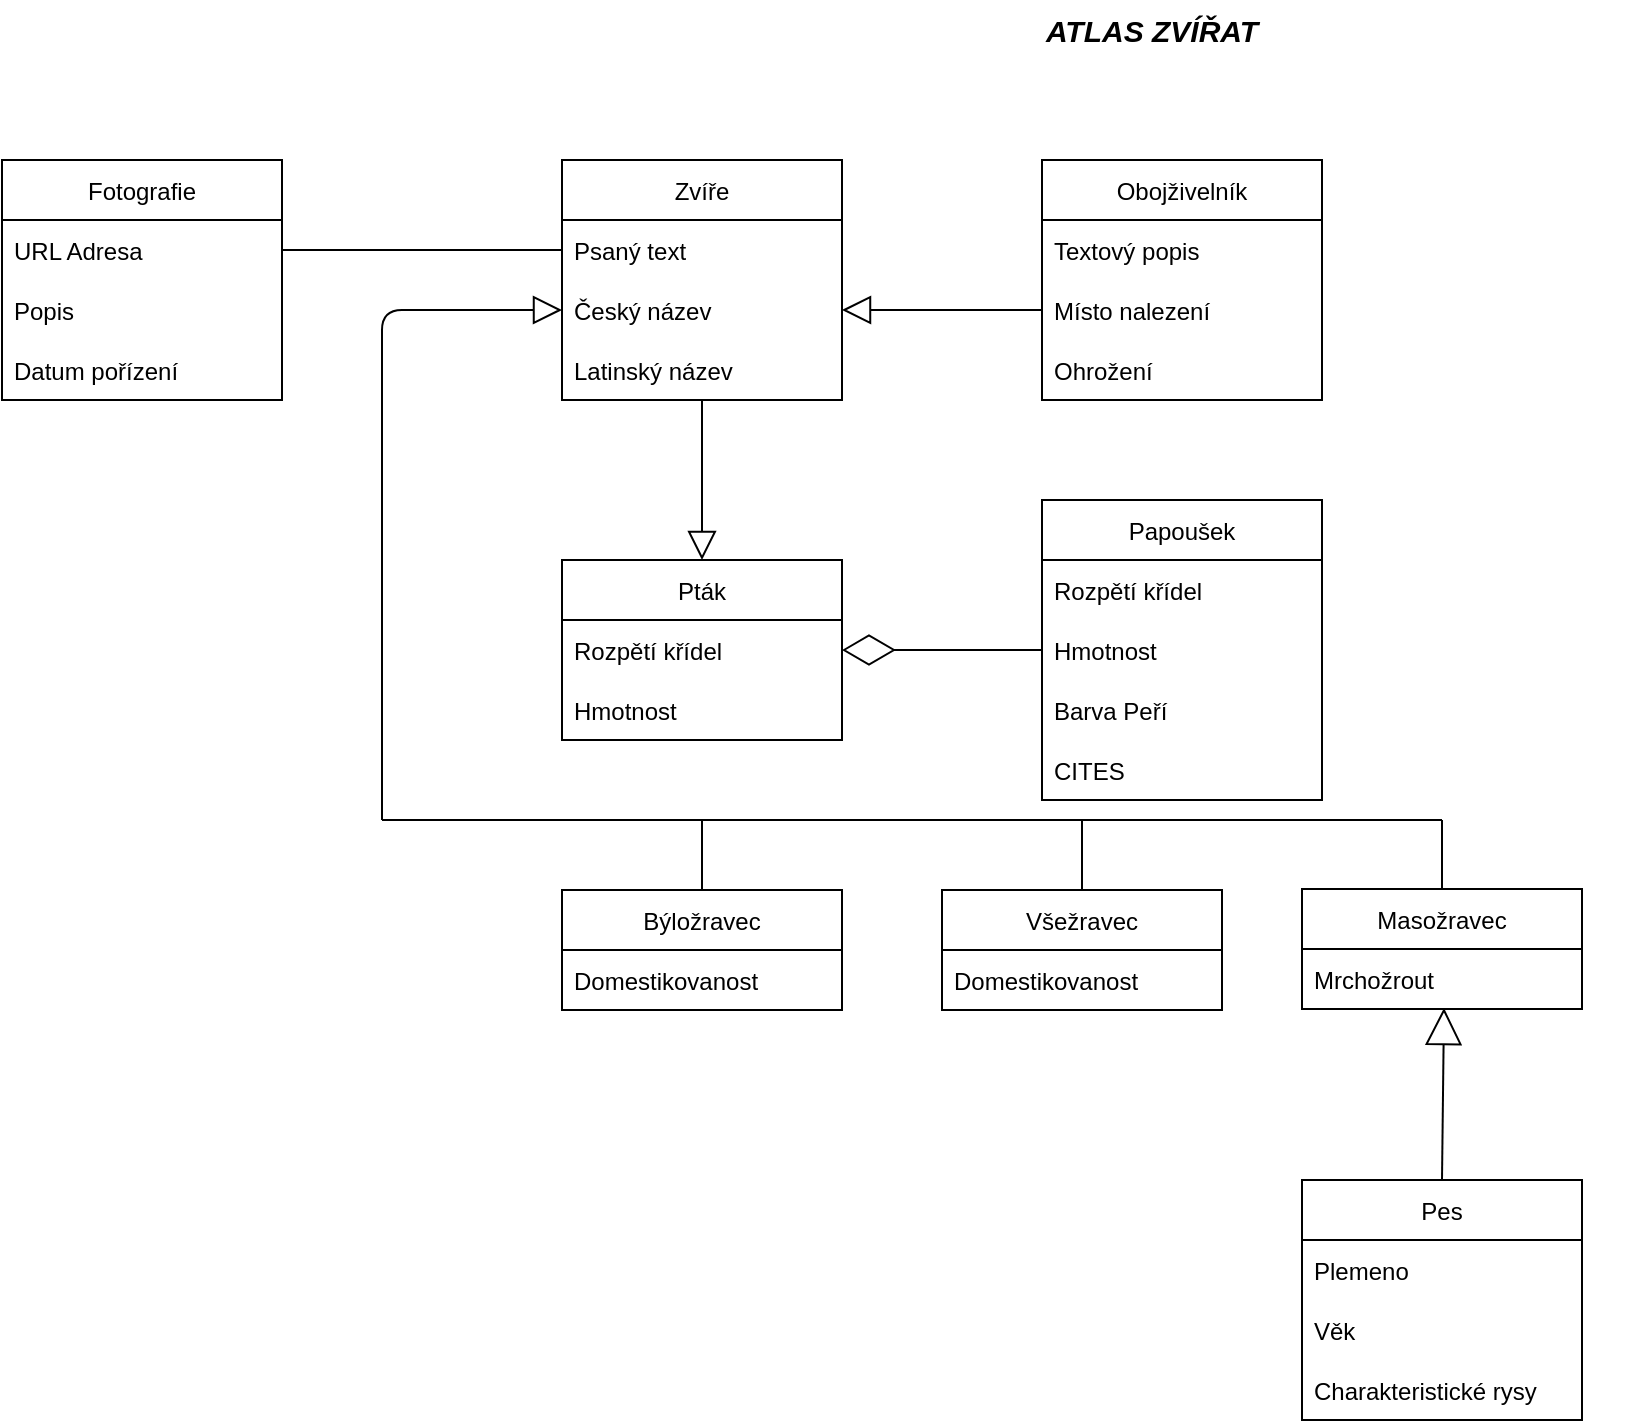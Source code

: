 <mxfile version="15.3.1" type="github">
  <diagram id="HJMOlZmdlxeWAevK4PzE" name="Page-1">
    <mxGraphModel dx="2249" dy="794" grid="1" gridSize="10" guides="1" tooltips="1" connect="1" arrows="1" fold="1" page="1" pageScale="1" pageWidth="827" pageHeight="1169" math="0" shadow="0">
      <root>
        <mxCell id="0" />
        <mxCell id="1" parent="0" />
        <mxCell id="wbX5SHEEy-9TVL1tZ-w7-1" value="Fotografie" style="swimlane;fontStyle=0;childLayout=stackLayout;horizontal=1;startSize=30;horizontalStack=0;resizeParent=1;resizeParentMax=0;resizeLast=0;collapsible=1;marginBottom=0;" vertex="1" parent="1">
          <mxGeometry x="-150" y="100" width="140" height="120" as="geometry" />
        </mxCell>
        <mxCell id="wbX5SHEEy-9TVL1tZ-w7-2" value="URL Adresa" style="text;strokeColor=none;fillColor=none;align=left;verticalAlign=middle;spacingLeft=4;spacingRight=4;overflow=hidden;points=[[0,0.5],[1,0.5]];portConstraint=eastwest;rotatable=0;" vertex="1" parent="wbX5SHEEy-9TVL1tZ-w7-1">
          <mxGeometry y="30" width="140" height="30" as="geometry" />
        </mxCell>
        <mxCell id="wbX5SHEEy-9TVL1tZ-w7-3" value="Popis" style="text;strokeColor=none;fillColor=none;align=left;verticalAlign=middle;spacingLeft=4;spacingRight=4;overflow=hidden;points=[[0,0.5],[1,0.5]];portConstraint=eastwest;rotatable=0;" vertex="1" parent="wbX5SHEEy-9TVL1tZ-w7-1">
          <mxGeometry y="60" width="140" height="30" as="geometry" />
        </mxCell>
        <mxCell id="wbX5SHEEy-9TVL1tZ-w7-4" value="Datum pořízení" style="text;strokeColor=none;fillColor=none;align=left;verticalAlign=middle;spacingLeft=4;spacingRight=4;overflow=hidden;points=[[0,0.5],[1,0.5]];portConstraint=eastwest;rotatable=0;" vertex="1" parent="wbX5SHEEy-9TVL1tZ-w7-1">
          <mxGeometry y="90" width="140" height="30" as="geometry" />
        </mxCell>
        <mxCell id="wbX5SHEEy-9TVL1tZ-w7-5" value="Obojživelník" style="swimlane;fontStyle=0;childLayout=stackLayout;horizontal=1;startSize=30;horizontalStack=0;resizeParent=1;resizeParentMax=0;resizeLast=0;collapsible=1;marginBottom=0;" vertex="1" parent="1">
          <mxGeometry x="370" y="100" width="140" height="120" as="geometry" />
        </mxCell>
        <mxCell id="wbX5SHEEy-9TVL1tZ-w7-6" value="Textový popis" style="text;strokeColor=none;fillColor=none;align=left;verticalAlign=middle;spacingLeft=4;spacingRight=4;overflow=hidden;points=[[0,0.5],[1,0.5]];portConstraint=eastwest;rotatable=0;" vertex="1" parent="wbX5SHEEy-9TVL1tZ-w7-5">
          <mxGeometry y="30" width="140" height="30" as="geometry" />
        </mxCell>
        <mxCell id="wbX5SHEEy-9TVL1tZ-w7-7" value="Místo nalezení" style="text;strokeColor=none;fillColor=none;align=left;verticalAlign=middle;spacingLeft=4;spacingRight=4;overflow=hidden;points=[[0,0.5],[1,0.5]];portConstraint=eastwest;rotatable=0;" vertex="1" parent="wbX5SHEEy-9TVL1tZ-w7-5">
          <mxGeometry y="60" width="140" height="30" as="geometry" />
        </mxCell>
        <mxCell id="wbX5SHEEy-9TVL1tZ-w7-8" value="Ohrožení" style="text;strokeColor=none;fillColor=none;align=left;verticalAlign=middle;spacingLeft=4;spacingRight=4;overflow=hidden;points=[[0,0.5],[1,0.5]];portConstraint=eastwest;rotatable=0;" vertex="1" parent="wbX5SHEEy-9TVL1tZ-w7-5">
          <mxGeometry y="90" width="140" height="30" as="geometry" />
        </mxCell>
        <mxCell id="wbX5SHEEy-9TVL1tZ-w7-9" value="Pták" style="swimlane;fontStyle=0;childLayout=stackLayout;horizontal=1;startSize=30;horizontalStack=0;resizeParent=1;resizeParentMax=0;resizeLast=0;collapsible=1;marginBottom=0;" vertex="1" parent="1">
          <mxGeometry x="130" y="300" width="140" height="90" as="geometry" />
        </mxCell>
        <mxCell id="wbX5SHEEy-9TVL1tZ-w7-10" value="Rozpětí křídel" style="text;strokeColor=none;fillColor=none;align=left;verticalAlign=middle;spacingLeft=4;spacingRight=4;overflow=hidden;points=[[0,0.5],[1,0.5]];portConstraint=eastwest;rotatable=0;" vertex="1" parent="wbX5SHEEy-9TVL1tZ-w7-9">
          <mxGeometry y="30" width="140" height="30" as="geometry" />
        </mxCell>
        <mxCell id="wbX5SHEEy-9TVL1tZ-w7-11" value="Hmotnost" style="text;strokeColor=none;fillColor=none;align=left;verticalAlign=middle;spacingLeft=4;spacingRight=4;overflow=hidden;points=[[0,0.5],[1,0.5]];portConstraint=eastwest;rotatable=0;" vertex="1" parent="wbX5SHEEy-9TVL1tZ-w7-9">
          <mxGeometry y="60" width="140" height="30" as="geometry" />
        </mxCell>
        <mxCell id="wbX5SHEEy-9TVL1tZ-w7-12" value="Papoušek" style="swimlane;fontStyle=0;childLayout=stackLayout;horizontal=1;startSize=30;horizontalStack=0;resizeParent=1;resizeParentMax=0;resizeLast=0;collapsible=1;marginBottom=0;" vertex="1" parent="1">
          <mxGeometry x="370" y="270" width="140" height="150" as="geometry" />
        </mxCell>
        <mxCell id="wbX5SHEEy-9TVL1tZ-w7-13" value="Rozpětí křídel" style="text;strokeColor=none;fillColor=none;align=left;verticalAlign=middle;spacingLeft=4;spacingRight=4;overflow=hidden;points=[[0,0.5],[1,0.5]];portConstraint=eastwest;rotatable=0;" vertex="1" parent="wbX5SHEEy-9TVL1tZ-w7-12">
          <mxGeometry y="30" width="140" height="30" as="geometry" />
        </mxCell>
        <mxCell id="wbX5SHEEy-9TVL1tZ-w7-14" value="Hmotnost" style="text;strokeColor=none;fillColor=none;align=left;verticalAlign=middle;spacingLeft=4;spacingRight=4;overflow=hidden;points=[[0,0.5],[1,0.5]];portConstraint=eastwest;rotatable=0;" vertex="1" parent="wbX5SHEEy-9TVL1tZ-w7-12">
          <mxGeometry y="60" width="140" height="30" as="geometry" />
        </mxCell>
        <mxCell id="wbX5SHEEy-9TVL1tZ-w7-15" value="Barva Peří" style="text;strokeColor=none;fillColor=none;align=left;verticalAlign=middle;spacingLeft=4;spacingRight=4;overflow=hidden;points=[[0,0.5],[1,0.5]];portConstraint=eastwest;rotatable=0;" vertex="1" parent="wbX5SHEEy-9TVL1tZ-w7-12">
          <mxGeometry y="90" width="140" height="30" as="geometry" />
        </mxCell>
        <mxCell id="wbX5SHEEy-9TVL1tZ-w7-16" value="CITES" style="text;strokeColor=none;fillColor=none;align=left;verticalAlign=middle;spacingLeft=4;spacingRight=4;overflow=hidden;points=[[0,0.5],[1,0.5]];portConstraint=eastwest;rotatable=0;" vertex="1" parent="wbX5SHEEy-9TVL1tZ-w7-12">
          <mxGeometry y="120" width="140" height="30" as="geometry" />
        </mxCell>
        <mxCell id="wbX5SHEEy-9TVL1tZ-w7-17" value="Býložravec" style="swimlane;fontStyle=0;childLayout=stackLayout;horizontal=1;startSize=30;horizontalStack=0;resizeParent=1;resizeParentMax=0;resizeLast=0;collapsible=1;marginBottom=0;" vertex="1" parent="1">
          <mxGeometry x="130" y="465" width="140" height="60" as="geometry" />
        </mxCell>
        <mxCell id="wbX5SHEEy-9TVL1tZ-w7-18" value="Domestikovanost" style="text;strokeColor=none;fillColor=none;align=left;verticalAlign=middle;spacingLeft=4;spacingRight=4;overflow=hidden;points=[[0,0.5],[1,0.5]];portConstraint=eastwest;rotatable=0;" vertex="1" parent="wbX5SHEEy-9TVL1tZ-w7-17">
          <mxGeometry y="30" width="140" height="30" as="geometry" />
        </mxCell>
        <mxCell id="wbX5SHEEy-9TVL1tZ-w7-19" value="Masožravec" style="swimlane;fontStyle=0;childLayout=stackLayout;horizontal=1;startSize=30;horizontalStack=0;resizeParent=1;resizeParentMax=0;resizeLast=0;collapsible=1;marginBottom=0;" vertex="1" parent="1">
          <mxGeometry x="500" y="464.5" width="140" height="60" as="geometry" />
        </mxCell>
        <mxCell id="wbX5SHEEy-9TVL1tZ-w7-20" value="Mrchožrout" style="text;strokeColor=none;fillColor=none;align=left;verticalAlign=middle;spacingLeft=4;spacingRight=4;overflow=hidden;points=[[0,0.5],[1,0.5]];portConstraint=eastwest;rotatable=0;" vertex="1" parent="wbX5SHEEy-9TVL1tZ-w7-19">
          <mxGeometry y="30" width="140" height="30" as="geometry" />
        </mxCell>
        <mxCell id="wbX5SHEEy-9TVL1tZ-w7-21" value="Pes" style="swimlane;fontStyle=0;childLayout=stackLayout;horizontal=1;startSize=30;horizontalStack=0;resizeParent=1;resizeParentMax=0;resizeLast=0;collapsible=1;marginBottom=0;" vertex="1" parent="1">
          <mxGeometry x="500" y="610" width="140" height="120" as="geometry" />
        </mxCell>
        <mxCell id="wbX5SHEEy-9TVL1tZ-w7-22" value="Plemeno" style="text;strokeColor=none;fillColor=none;align=left;verticalAlign=middle;spacingLeft=4;spacingRight=4;overflow=hidden;points=[[0,0.5],[1,0.5]];portConstraint=eastwest;rotatable=0;" vertex="1" parent="wbX5SHEEy-9TVL1tZ-w7-21">
          <mxGeometry y="30" width="140" height="30" as="geometry" />
        </mxCell>
        <mxCell id="wbX5SHEEy-9TVL1tZ-w7-23" value="Věk" style="text;strokeColor=none;fillColor=none;align=left;verticalAlign=middle;spacingLeft=4;spacingRight=4;overflow=hidden;points=[[0,0.5],[1,0.5]];portConstraint=eastwest;rotatable=0;" vertex="1" parent="wbX5SHEEy-9TVL1tZ-w7-21">
          <mxGeometry y="60" width="140" height="30" as="geometry" />
        </mxCell>
        <mxCell id="wbX5SHEEy-9TVL1tZ-w7-24" value="Charakteristické rysy" style="text;strokeColor=none;fillColor=none;align=left;verticalAlign=middle;spacingLeft=4;spacingRight=4;overflow=hidden;points=[[0,0.5],[1,0.5]];portConstraint=eastwest;rotatable=0;" vertex="1" parent="wbX5SHEEy-9TVL1tZ-w7-21">
          <mxGeometry y="90" width="140" height="30" as="geometry" />
        </mxCell>
        <mxCell id="wbX5SHEEy-9TVL1tZ-w7-25" value="Všežravec" style="swimlane;fontStyle=0;childLayout=stackLayout;horizontal=1;startSize=30;horizontalStack=0;resizeParent=1;resizeParentMax=0;resizeLast=0;collapsible=1;marginBottom=0;" vertex="1" parent="1">
          <mxGeometry x="320" y="465" width="140" height="60" as="geometry" />
        </mxCell>
        <mxCell id="wbX5SHEEy-9TVL1tZ-w7-26" value="Domestikovanost" style="text;strokeColor=none;fillColor=none;align=left;verticalAlign=middle;spacingLeft=4;spacingRight=4;overflow=hidden;points=[[0,0.5],[1,0.5]];portConstraint=eastwest;rotatable=0;" vertex="1" parent="wbX5SHEEy-9TVL1tZ-w7-25">
          <mxGeometry y="30" width="140" height="30" as="geometry" />
        </mxCell>
        <mxCell id="wbX5SHEEy-9TVL1tZ-w7-27" value="&lt;b&gt;&lt;i&gt;&lt;font style=&quot;font-size: 15px&quot;&gt;ATLAS ZVÍŘAT&lt;/font&gt;&lt;/i&gt;&lt;/b&gt;" style="text;html=1;strokeColor=none;fillColor=none;align=center;verticalAlign=middle;whiteSpace=wrap;rounded=0;" vertex="1" parent="1">
          <mxGeometry x="180" y="20" width="490" height="30" as="geometry" />
        </mxCell>
        <mxCell id="wbX5SHEEy-9TVL1tZ-w7-29" value="" style="endArrow=diamondThin;endFill=0;endSize=24;html=1;entryX=1;entryY=0.5;entryDx=0;entryDy=0;exitX=0;exitY=0.5;exitDx=0;exitDy=0;" edge="1" parent="1" source="wbX5SHEEy-9TVL1tZ-w7-14" target="wbX5SHEEy-9TVL1tZ-w7-10">
          <mxGeometry width="160" relative="1" as="geometry">
            <mxPoint x="200" y="430" as="sourcePoint" />
            <mxPoint x="360" y="430" as="targetPoint" />
          </mxGeometry>
        </mxCell>
        <mxCell id="wbX5SHEEy-9TVL1tZ-w7-30" value="" style="endArrow=none;html=1;" edge="1" parent="1">
          <mxGeometry width="50" height="50" relative="1" as="geometry">
            <mxPoint x="570" y="430" as="sourcePoint" />
            <mxPoint x="40" y="430" as="targetPoint" />
          </mxGeometry>
        </mxCell>
        <mxCell id="wbX5SHEEy-9TVL1tZ-w7-35" value="" style="endArrow=block;endFill=0;endSize=12;html=1;entryX=0;entryY=0.5;entryDx=0;entryDy=0;" edge="1" parent="1" target="wbX5SHEEy-9TVL1tZ-w7-43">
          <mxGeometry width="160" relative="1" as="geometry">
            <mxPoint x="40" y="430" as="sourcePoint" />
            <mxPoint x="-39" y="200" as="targetPoint" />
            <Array as="points">
              <mxPoint x="40" y="175" />
            </Array>
          </mxGeometry>
        </mxCell>
        <mxCell id="wbX5SHEEy-9TVL1tZ-w7-36" value="" style="endArrow=block;endFill=0;endSize=12;html=1;entryX=1;entryY=0.5;entryDx=0;entryDy=0;exitX=0;exitY=0.5;exitDx=0;exitDy=0;" edge="1" parent="1" source="wbX5SHEEy-9TVL1tZ-w7-7" target="wbX5SHEEy-9TVL1tZ-w7-43">
          <mxGeometry width="160" relative="1" as="geometry">
            <mxPoint x="310" y="130" as="sourcePoint" />
            <mxPoint x="580" y="474.5" as="targetPoint" />
          </mxGeometry>
        </mxCell>
        <mxCell id="wbX5SHEEy-9TVL1tZ-w7-37" value="" style="endArrow=block;endFill=0;endSize=12;html=1;entryX=0.5;entryY=0;entryDx=0;entryDy=0;" edge="1" parent="1" target="wbX5SHEEy-9TVL1tZ-w7-9">
          <mxGeometry width="160" relative="1" as="geometry">
            <mxPoint x="200" y="220" as="sourcePoint" />
            <mxPoint x="380" y="185" as="targetPoint" />
          </mxGeometry>
        </mxCell>
        <mxCell id="wbX5SHEEy-9TVL1tZ-w7-38" value="" style="endArrow=block;endSize=16;endFill=0;html=1;exitX=0.5;exitY=0;exitDx=0;exitDy=0;" edge="1" parent="1" source="wbX5SHEEy-9TVL1tZ-w7-21">
          <mxGeometry width="160" relative="1" as="geometry">
            <mxPoint x="530" y="590" as="sourcePoint" />
            <mxPoint x="571" y="524" as="targetPoint" />
          </mxGeometry>
        </mxCell>
        <mxCell id="wbX5SHEEy-9TVL1tZ-w7-39" value="" style="endArrow=none;html=1;exitX=0.5;exitY=0;exitDx=0;exitDy=0;" edge="1" parent="1" source="wbX5SHEEy-9TVL1tZ-w7-17">
          <mxGeometry width="50" height="50" relative="1" as="geometry">
            <mxPoint x="-40" y="510" as="sourcePoint" />
            <mxPoint x="200" y="430" as="targetPoint" />
          </mxGeometry>
        </mxCell>
        <mxCell id="wbX5SHEEy-9TVL1tZ-w7-41" value="Zvíře" style="swimlane;fontStyle=0;childLayout=stackLayout;horizontal=1;startSize=30;horizontalStack=0;resizeParent=1;resizeParentMax=0;resizeLast=0;collapsible=1;marginBottom=0;" vertex="1" parent="1">
          <mxGeometry x="130" y="100" width="140" height="120" as="geometry" />
        </mxCell>
        <mxCell id="wbX5SHEEy-9TVL1tZ-w7-42" value="Psaný text" style="text;strokeColor=none;fillColor=none;align=left;verticalAlign=middle;spacingLeft=4;spacingRight=4;overflow=hidden;points=[[0,0.5],[1,0.5]];portConstraint=eastwest;rotatable=0;" vertex="1" parent="wbX5SHEEy-9TVL1tZ-w7-41">
          <mxGeometry y="30" width="140" height="30" as="geometry" />
        </mxCell>
        <mxCell id="wbX5SHEEy-9TVL1tZ-w7-43" value="Český název" style="text;strokeColor=none;fillColor=none;align=left;verticalAlign=middle;spacingLeft=4;spacingRight=4;overflow=hidden;points=[[0,0.5],[1,0.5]];portConstraint=eastwest;rotatable=0;" vertex="1" parent="wbX5SHEEy-9TVL1tZ-w7-41">
          <mxGeometry y="60" width="140" height="30" as="geometry" />
        </mxCell>
        <mxCell id="wbX5SHEEy-9TVL1tZ-w7-44" value="Latinský název" style="text;strokeColor=none;fillColor=none;align=left;verticalAlign=middle;spacingLeft=4;spacingRight=4;overflow=hidden;points=[[0,0.5],[1,0.5]];portConstraint=eastwest;rotatable=0;" vertex="1" parent="wbX5SHEEy-9TVL1tZ-w7-41">
          <mxGeometry y="90" width="140" height="30" as="geometry" />
        </mxCell>
        <mxCell id="wbX5SHEEy-9TVL1tZ-w7-48" value="" style="endArrow=none;html=1;entryX=0;entryY=0.5;entryDx=0;entryDy=0;exitX=1;exitY=0.5;exitDx=0;exitDy=0;" edge="1" parent="1" source="wbX5SHEEy-9TVL1tZ-w7-2" target="wbX5SHEEy-9TVL1tZ-w7-42">
          <mxGeometry width="50" height="50" relative="1" as="geometry">
            <mxPoint x="-180" y="280" as="sourcePoint" />
            <mxPoint x="-130" y="230" as="targetPoint" />
          </mxGeometry>
        </mxCell>
        <mxCell id="wbX5SHEEy-9TVL1tZ-w7-49" value="" style="endArrow=none;html=1;entryX=0.5;entryY=0;entryDx=0;entryDy=0;" edge="1" parent="1" target="wbX5SHEEy-9TVL1tZ-w7-25">
          <mxGeometry width="50" height="50" relative="1" as="geometry">
            <mxPoint x="390" y="430" as="sourcePoint" />
            <mxPoint y="590" as="targetPoint" />
          </mxGeometry>
        </mxCell>
        <mxCell id="wbX5SHEEy-9TVL1tZ-w7-50" value="" style="endArrow=none;html=1;entryX=0.5;entryY=0;entryDx=0;entryDy=0;" edge="1" parent="1" target="wbX5SHEEy-9TVL1tZ-w7-19">
          <mxGeometry width="50" height="50" relative="1" as="geometry">
            <mxPoint x="570" y="430" as="sourcePoint" />
            <mxPoint x="250" y="680" as="targetPoint" />
          </mxGeometry>
        </mxCell>
      </root>
    </mxGraphModel>
  </diagram>
</mxfile>
